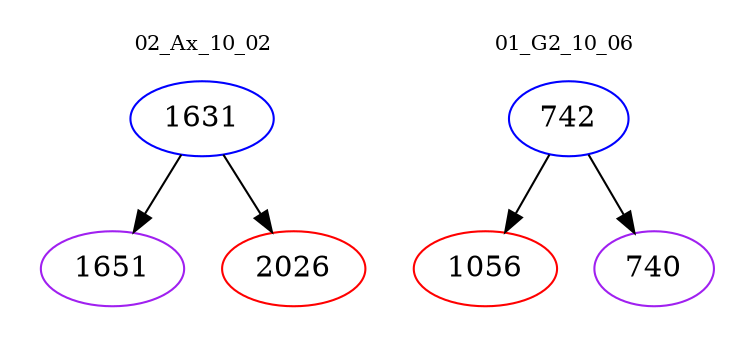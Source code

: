 digraph{
subgraph cluster_0 {
color = white
label = "02_Ax_10_02";
fontsize=10;
T0_1631 [label="1631", color="blue"]
T0_1631 -> T0_1651 [color="black"]
T0_1651 [label="1651", color="purple"]
T0_1631 -> T0_2026 [color="black"]
T0_2026 [label="2026", color="red"]
}
subgraph cluster_1 {
color = white
label = "01_G2_10_06";
fontsize=10;
T1_742 [label="742", color="blue"]
T1_742 -> T1_1056 [color="black"]
T1_1056 [label="1056", color="red"]
T1_742 -> T1_740 [color="black"]
T1_740 [label="740", color="purple"]
}
}
